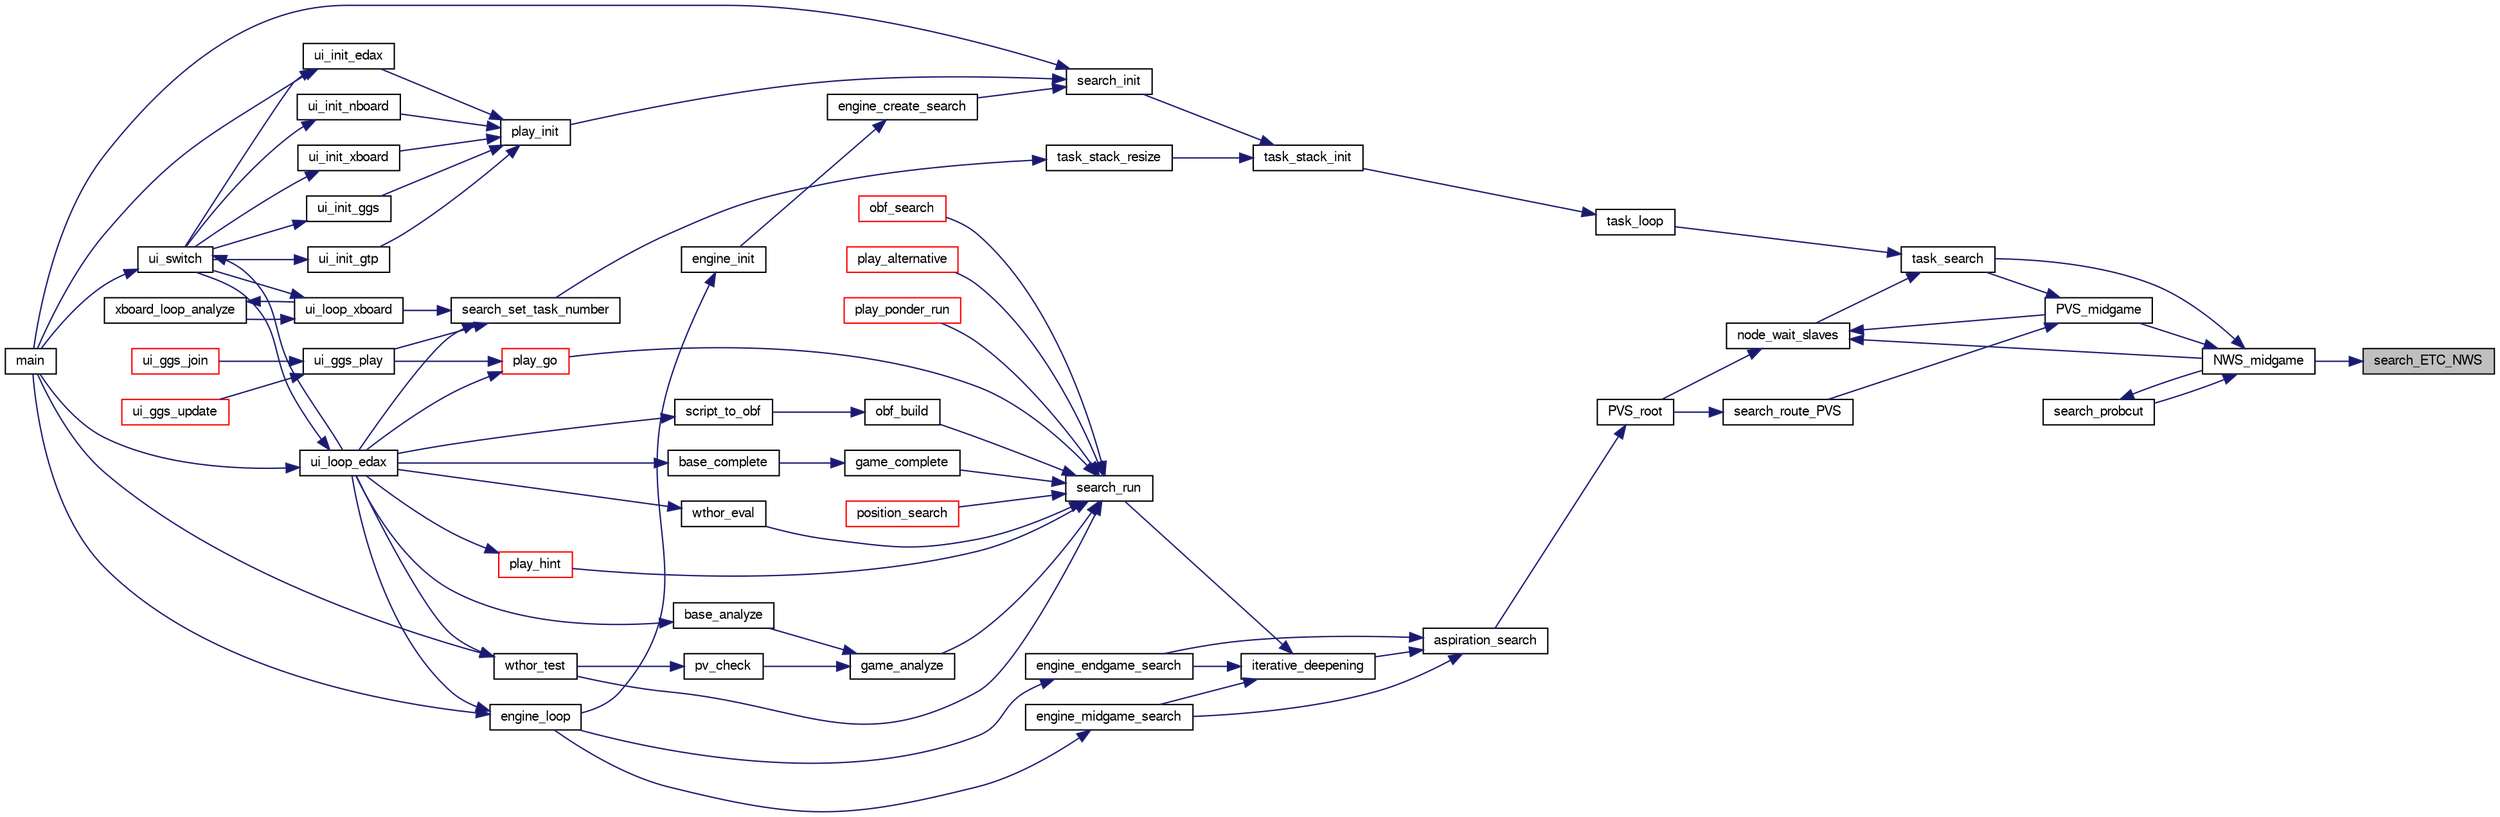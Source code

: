 digraph "search_ETC_NWS"
{
 // LATEX_PDF_SIZE
  bgcolor="transparent";
  edge [fontname="FreeSans",fontsize="10",labelfontname="FreeSans",labelfontsize="10"];
  node [fontname="FreeSans",fontsize="10",shape=record];
  rankdir="RL";
  Node1 [label="search_ETC_NWS",height=0.2,width=0.4,color="black", fillcolor="grey75", style="filled", fontcolor="black",tooltip="Enhanced Transposition Cutoff (ETC)."];
  Node1 -> Node2 [dir="back",color="midnightblue",fontsize="10",style="solid",fontname="FreeSans"];
  Node2 [label="NWS_midgame",height=0.2,width=0.4,color="black",URL="$midgame_8c.html#a124e89d53abb00ee28a9f3135b5682dc",tooltip="Evaluate a midgame position with a Null Window Search algorithm."];
  Node2 -> Node3 [dir="back",color="midnightblue",fontsize="10",style="solid",fontname="FreeSans"];
  Node3 [label="PVS_midgame",height=0.2,width=0.4,color="black",URL="$midgame_8c.html#a356424012da8237d13afb64450c0fb33",tooltip="Evaluate a position with a deep Principal Variation Search algorithm."];
  Node3 -> Node4 [dir="back",color="midnightblue",fontsize="10",style="solid",fontname="FreeSans"];
  Node4 [label="search_route_PVS",height=0.2,width=0.4,color="black",URL="$root_8c.html#ab2e5830644a88819b823d90fd9878d4d",tooltip="Reroute the PVS between midgame,endgame or terminal PVS."];
  Node4 -> Node5 [dir="back",color="midnightblue",fontsize="10",style="solid",fontname="FreeSans"];
  Node5 [label="PVS_root",height=0.2,width=0.4,color="black",URL="$root_8c.html#a1367650ce57b9632f862da187074edb7",tooltip="Principal Variation Search algorithm at the root of the tree."];
  Node5 -> Node6 [dir="back",color="midnightblue",fontsize="10",style="solid",fontname="FreeSans"];
  Node6 [label="aspiration_search",height=0.2,width=0.4,color="black",URL="$root_8c.html#ad7e7acc5e26be0248b45eff34678ee3b",tooltip="Aspiration window."];
  Node6 -> Node7 [dir="back",color="midnightblue",fontsize="10",style="solid",fontname="FreeSans"];
  Node7 [label="engine_endgame_search",height=0.2,width=0.4,color="black",URL="$cassio_8c.html#a59118e647ced4f05560b431b30ad73b9",tooltip="Endgame search."];
  Node7 -> Node8 [dir="back",color="midnightblue",fontsize="10",style="solid",fontname="FreeSans"];
  Node8 [label="engine_loop",height=0.2,width=0.4,color="black",URL="$cassio_8c.html#a3c5b977358cdb105de103ac2c2829f01",tooltip="Loop event."];
  Node8 -> Node9 [dir="back",color="midnightblue",fontsize="10",style="solid",fontname="FreeSans"];
  Node9 [label="main",height=0.2,width=0.4,color="black",URL="$main_8c.html#a3c04138a5bfe5d72780bb7e82a18e627",tooltip="edax main function."];
  Node8 -> Node10 [dir="back",color="midnightblue",fontsize="10",style="solid",fontname="FreeSans"];
  Node10 [label="ui_loop_edax",height=0.2,width=0.4,color="black",URL="$edax_8c.html#a2354b96c7688bae32bedb6203d672f50",tooltip="Loop event."];
  Node10 -> Node9 [dir="back",color="midnightblue",fontsize="10",style="solid",fontname="FreeSans"];
  Node10 -> Node11 [dir="back",color="midnightblue",fontsize="10",style="solid",fontname="FreeSans"];
  Node11 [label="ui_switch",height=0.2,width=0.4,color="black",URL="$ui_8c.html#a4234d6b0fd690186ef0ec2fc2eba2d4d",tooltip="Switch between different User Interface."];
  Node11 -> Node9 [dir="back",color="midnightblue",fontsize="10",style="solid",fontname="FreeSans"];
  Node11 -> Node10 [dir="back",color="midnightblue",fontsize="10",style="solid",fontname="FreeSans"];
  Node6 -> Node12 [dir="back",color="midnightblue",fontsize="10",style="solid",fontname="FreeSans"];
  Node12 [label="engine_midgame_search",height=0.2,width=0.4,color="black",URL="$cassio_8c.html#a71ebe2bfb187238a48c94edd82cb3024",tooltip="Midgame search."];
  Node12 -> Node8 [dir="back",color="midnightblue",fontsize="10",style="solid",fontname="FreeSans"];
  Node6 -> Node13 [dir="back",color="midnightblue",fontsize="10",style="solid",fontname="FreeSans"];
  Node13 [label="iterative_deepening",height=0.2,width=0.4,color="black",URL="$root_8c.html#a0e77250a21e5f5d70917a5356c22f5f3",tooltip="Iterative deepening."];
  Node13 -> Node7 [dir="back",color="midnightblue",fontsize="10",style="solid",fontname="FreeSans"];
  Node13 -> Node12 [dir="back",color="midnightblue",fontsize="10",style="solid",fontname="FreeSans"];
  Node13 -> Node14 [dir="back",color="midnightblue",fontsize="10",style="solid",fontname="FreeSans"];
  Node14 [label="search_run",height=0.2,width=0.4,color="black",URL="$root_8c.html#ae8b727693fc7a90e504bd8abec158c84",tooltip="Search the bestmove of a given board."];
  Node14 -> Node15 [dir="back",color="midnightblue",fontsize="10",style="solid",fontname="FreeSans"];
  Node15 [label="game_analyze",height=0.2,width=0.4,color="black",URL="$game_8c.html#a17775ff0efa3d8592bed935dedb31a45",tooltip="Analyze an endgame."];
  Node15 -> Node16 [dir="back",color="midnightblue",fontsize="10",style="solid",fontname="FreeSans"];
  Node16 [label="base_analyze",height=0.2,width=0.4,color="black",URL="$base_8c.html#a130adf3915feeb8dd21edd8c715c220f",tooltip="Base analysis."];
  Node16 -> Node10 [dir="back",color="midnightblue",fontsize="10",style="solid",fontname="FreeSans"];
  Node15 -> Node17 [dir="back",color="midnightblue",fontsize="10",style="solid",fontname="FreeSans"];
  Node17 [label="pv_check",height=0.2,width=0.4,color="black",URL="$base_8c.html#ae5fd96b2c5fc0853715832158d172eb0",tooltip="Verify that a PV does not contain errors."];
  Node17 -> Node18 [dir="back",color="midnightblue",fontsize="10",style="solid",fontname="FreeSans"];
  Node18 [label="wthor_test",height=0.2,width=0.4,color="black",URL="$base_8c.html#acd4aaf9717e79148da6c763b1c022016",tooltip="Test Search with a wthor base."];
  Node18 -> Node9 [dir="back",color="midnightblue",fontsize="10",style="solid",fontname="FreeSans"];
  Node18 -> Node10 [dir="back",color="midnightblue",fontsize="10",style="solid",fontname="FreeSans"];
  Node14 -> Node19 [dir="back",color="midnightblue",fontsize="10",style="solid",fontname="FreeSans"];
  Node19 [label="game_complete",height=0.2,width=0.4,color="black",URL="$game_8c.html#a2478745958cb21430866a4ea503274df",tooltip="Terminate an unfinished game."];
  Node19 -> Node20 [dir="back",color="midnightblue",fontsize="10",style="solid",fontname="FreeSans"];
  Node20 [label="base_complete",height=0.2,width=0.4,color="black",URL="$base_8c.html#a2aaa6c7fc6111edcd85b623bcd217180",tooltip="Base analysis."];
  Node20 -> Node10 [dir="back",color="midnightblue",fontsize="10",style="solid",fontname="FreeSans"];
  Node14 -> Node21 [dir="back",color="midnightblue",fontsize="10",style="solid",fontname="FreeSans"];
  Node21 [label="obf_build",height=0.2,width=0.4,color="black",URL="$obftest_8c.html#a6ed0f135c4cf4021e18eb1a965a72bfa",tooltip="Build an OBF structure."];
  Node21 -> Node22 [dir="back",color="midnightblue",fontsize="10",style="solid",fontname="FreeSans"];
  Node22 [label="script_to_obf",height=0.2,width=0.4,color="black",URL="$obftest_8c.html#ad1bc6f7d32d2b1775f5e91f2d2e0f8b8",tooltip="Build an OBF file from a Script file."];
  Node22 -> Node10 [dir="back",color="midnightblue",fontsize="10",style="solid",fontname="FreeSans"];
  Node14 -> Node23 [dir="back",color="midnightblue",fontsize="10",style="solid",fontname="FreeSans"];
  Node23 [label="obf_search",height=0.2,width=0.4,color="red",URL="$obftest_8c.html#ab9783a5ca8dc9d2b69ed9ae61945bbfb",tooltip="Analyze an OBF structure."];
  Node14 -> Node26 [dir="back",color="midnightblue",fontsize="10",style="solid",fontname="FreeSans"];
  Node26 [label="play_alternative",height=0.2,width=0.4,color="red",URL="$play_8c.html#ab220e1e3acf69015cd2e2b32abbdbaae",tooltip="Seek for the best alternative move."];
  Node14 -> Node28 [dir="back",color="midnightblue",fontsize="10",style="solid",fontname="FreeSans"];
  Node28 [label="play_go",height=0.2,width=0.4,color="red",URL="$play_8c.html#aeba64a0b6660a04cff93da447da3f746",tooltip="Start thinking."];
  Node28 -> Node29 [dir="back",color="midnightblue",fontsize="10",style="solid",fontname="FreeSans"];
  Node29 [label="ui_ggs_play",height=0.2,width=0.4,color="black",URL="$ggs_8c.html#a55704d516945d0fc38a4aae02fca1bfe",tooltip="ui_ggs_play"];
  Node29 -> Node30 [dir="back",color="midnightblue",fontsize="10",style="solid",fontname="FreeSans"];
  Node30 [label="ui_ggs_join",height=0.2,width=0.4,color="red",URL="$ggs_8c.html#afc8b9c7d5dd5c68bdabac6790ff83aff",tooltip="ui_ggs_join"];
  Node29 -> Node32 [dir="back",color="midnightblue",fontsize="10",style="solid",fontname="FreeSans"];
  Node32 [label="ui_ggs_update",height=0.2,width=0.4,color="red",URL="$ggs_8c.html#add208abcf5430b768477f3ea02a2b139",tooltip="ui_ggs_update"];
  Node28 -> Node10 [dir="back",color="midnightblue",fontsize="10",style="solid",fontname="FreeSans"];
  Node14 -> Node38 [dir="back",color="midnightblue",fontsize="10",style="solid",fontname="FreeSans"];
  Node38 [label="play_hint",height=0.2,width=0.4,color="red",URL="$play_8c.html#a331a1824215c3c7be0241fe0e2d4da57",tooltip="Start thinking."];
  Node38 -> Node10 [dir="back",color="midnightblue",fontsize="10",style="solid",fontname="FreeSans"];
  Node14 -> Node39 [dir="back",color="midnightblue",fontsize="10",style="solid",fontname="FreeSans"];
  Node39 [label="play_ponder_run",height=0.2,width=0.4,color="red",URL="$play_8c.html#a6a826d8e8634b46e269daeed05de785c",tooltip="do ponderation."];
  Node14 -> Node43 [dir="back",color="midnightblue",fontsize="10",style="solid",fontname="FreeSans"];
  Node43 [label="position_search",height=0.2,width=0.4,color="red",URL="$book_8c.html#ad3b2686173649c214c8349e5e3da0aca",tooltip="Evaluate a position."];
  Node14 -> Node68 [dir="back",color="midnightblue",fontsize="10",style="solid",fontname="FreeSans"];
  Node68 [label="wthor_eval",height=0.2,width=0.4,color="black",URL="$base_8c.html#a86b72b1d7f3ee47ec62cbb618546ec70",tooltip="Test Eval with a wthor base."];
  Node68 -> Node10 [dir="back",color="midnightblue",fontsize="10",style="solid",fontname="FreeSans"];
  Node14 -> Node18 [dir="back",color="midnightblue",fontsize="10",style="solid",fontname="FreeSans"];
  Node3 -> Node69 [dir="back",color="midnightblue",fontsize="10",style="solid",fontname="FreeSans"];
  Node69 [label="task_search",height=0.2,width=0.4,color="black",URL="$ybwc_8c.html#aaa4fc1461e78cd5569318f9e19399e50",tooltip="A parallel search within a Task structure."];
  Node69 -> Node70 [dir="back",color="midnightblue",fontsize="10",style="solid",fontname="FreeSans"];
  Node70 [label="node_wait_slaves",height=0.2,width=0.4,color="black",URL="$ybwc_8c.html#a6cab65bf7dade2f8653a2e3276b89c78",tooltip="Wait for slaves termination."];
  Node70 -> Node2 [dir="back",color="midnightblue",fontsize="10",style="solid",fontname="FreeSans"];
  Node70 -> Node3 [dir="back",color="midnightblue",fontsize="10",style="solid",fontname="FreeSans"];
  Node70 -> Node5 [dir="back",color="midnightblue",fontsize="10",style="solid",fontname="FreeSans"];
  Node69 -> Node71 [dir="back",color="midnightblue",fontsize="10",style="solid",fontname="FreeSans"];
  Node71 [label="task_loop",height=0.2,width=0.4,color="black",URL="$ybwc_8c.html#a6b16943d9461c507b37a3228768e840d",tooltip="The main loop runned by a task."];
  Node71 -> Node72 [dir="back",color="midnightblue",fontsize="10",style="solid",fontname="FreeSans"];
  Node72 [label="task_stack_init",height=0.2,width=0.4,color="black",URL="$ybwc_8c.html#a9cb14f779a1d8a9e62b7f7acdbd0eebe",tooltip="Initialize the stack of tasks."];
  Node72 -> Node73 [dir="back",color="midnightblue",fontsize="10",style="solid",fontname="FreeSans"];
  Node73 [label="search_init",height=0.2,width=0.4,color="black",URL="$search_8c.html#a1b7d29da171f6927ea8212ee768f37c9",tooltip="Init the main search."];
  Node73 -> Node74 [dir="back",color="midnightblue",fontsize="10",style="solid",fontname="FreeSans"];
  Node74 [label="engine_create_search",height=0.2,width=0.4,color="black",URL="$cassio_8c.html#a11a5cdab7fa3b7498c05a4e9c24301ba",tooltip="Create engine search."];
  Node74 -> Node75 [dir="back",color="midnightblue",fontsize="10",style="solid",fontname="FreeSans"];
  Node75 [label="engine_init",height=0.2,width=0.4,color="black",URL="$cassio_8c.html#ab072fb80ef54455dae0b96a71d5ee845",tooltip="Create a new Othello engine."];
  Node75 -> Node8 [dir="back",color="midnightblue",fontsize="10",style="solid",fontname="FreeSans"];
  Node73 -> Node9 [dir="back",color="midnightblue",fontsize="10",style="solid",fontname="FreeSans"];
  Node73 -> Node76 [dir="back",color="midnightblue",fontsize="10",style="solid",fontname="FreeSans"];
  Node76 [label="play_init",height=0.2,width=0.4,color="black",URL="$play_8c.html#a6d31b5bcf034cd633bd2b93e634db42e",tooltip="Initialization."];
  Node76 -> Node52 [dir="back",color="midnightblue",fontsize="10",style="solid",fontname="FreeSans"];
  Node52 [label="ui_init_edax",height=0.2,width=0.4,color="black",URL="$edax_8c.html#a81c315385e722ec80548a441fb48f2d1",tooltip="initialize edax protocol."];
  Node52 -> Node9 [dir="back",color="midnightblue",fontsize="10",style="solid",fontname="FreeSans"];
  Node52 -> Node11 [dir="back",color="midnightblue",fontsize="10",style="solid",fontname="FreeSans"];
  Node76 -> Node53 [dir="back",color="midnightblue",fontsize="10",style="solid",fontname="FreeSans"];
  Node53 [label="ui_init_ggs",height=0.2,width=0.4,color="black",URL="$ggs_8c.html#aca24423d5b56d3910b76408a0f9712f7",tooltip="ui_init_ggs"];
  Node53 -> Node11 [dir="back",color="midnightblue",fontsize="10",style="solid",fontname="FreeSans"];
  Node76 -> Node54 [dir="back",color="midnightblue",fontsize="10",style="solid",fontname="FreeSans"];
  Node54 [label="ui_init_gtp",height=0.2,width=0.4,color="black",URL="$gtp_8c.html#a7b42dec8ff972c87d5daee524f7e1cc1",tooltip="initialize edax protocol"];
  Node54 -> Node11 [dir="back",color="midnightblue",fontsize="10",style="solid",fontname="FreeSans"];
  Node76 -> Node55 [dir="back",color="midnightblue",fontsize="10",style="solid",fontname="FreeSans"];
  Node55 [label="ui_init_nboard",height=0.2,width=0.4,color="black",URL="$nboard_8c.html#ab5139f1429f56d5e64bdd2172193d01f",tooltip="initialize edax protocol"];
  Node55 -> Node11 [dir="back",color="midnightblue",fontsize="10",style="solid",fontname="FreeSans"];
  Node76 -> Node56 [dir="back",color="midnightblue",fontsize="10",style="solid",fontname="FreeSans"];
  Node56 [label="ui_init_xboard",height=0.2,width=0.4,color="black",URL="$ui_8h.html#a5ec1cf7d2d607dd20072ae467b3c16e4",tooltip="initialize xboard protocol."];
  Node56 -> Node11 [dir="back",color="midnightblue",fontsize="10",style="solid",fontname="FreeSans"];
  Node72 -> Node77 [dir="back",color="midnightblue",fontsize="10",style="solid",fontname="FreeSans"];
  Node77 [label="task_stack_resize",height=0.2,width=0.4,color="black",URL="$ybwc_8c.html#a95a724079314f7b0fa62a0d83ad74541",tooltip="Resize the stack of tasks."];
  Node77 -> Node78 [dir="back",color="midnightblue",fontsize="10",style="solid",fontname="FreeSans"];
  Node78 [label="search_set_task_number",height=0.2,width=0.4,color="black",URL="$search_8c.html#a68cd7675b74d22fc78ce88467e02d6ab",tooltip="Change the number of task."];
  Node78 -> Node29 [dir="back",color="midnightblue",fontsize="10",style="solid",fontname="FreeSans"];
  Node78 -> Node10 [dir="back",color="midnightblue",fontsize="10",style="solid",fontname="FreeSans"];
  Node78 -> Node36 [dir="back",color="midnightblue",fontsize="10",style="solid",fontname="FreeSans"];
  Node36 [label="ui_loop_xboard",height=0.2,width=0.4,color="black",URL="$ui_8h.html#af80ec70d3d08eb4c17c84d3997aaba0f",tooltip="Loop event."];
  Node36 -> Node11 [dir="back",color="midnightblue",fontsize="10",style="solid",fontname="FreeSans"];
  Node36 -> Node37 [dir="back",color="midnightblue",fontsize="10",style="solid",fontname="FreeSans"];
  Node37 [label="xboard_loop_analyze",height=0.2,width=0.4,color="black",URL="$xboard_8c.html#a6ec4f7e4a6e59e32b5eb95b566f098c8",tooltip="Analyze."];
  Node37 -> Node36 [dir="back",color="midnightblue",fontsize="10",style="solid",fontname="FreeSans"];
  Node2 -> Node79 [dir="back",color="midnightblue",fontsize="10",style="solid",fontname="FreeSans"];
  Node79 [label="search_probcut",height=0.2,width=0.4,color="black",URL="$midgame_8c.html#a232fed82bb28cdcc18d59d1cfecab0f1",tooltip="Probcut."];
  Node79 -> Node2 [dir="back",color="midnightblue",fontsize="10",style="solid",fontname="FreeSans"];
  Node2 -> Node69 [dir="back",color="midnightblue",fontsize="10",style="solid",fontname="FreeSans"];
}
